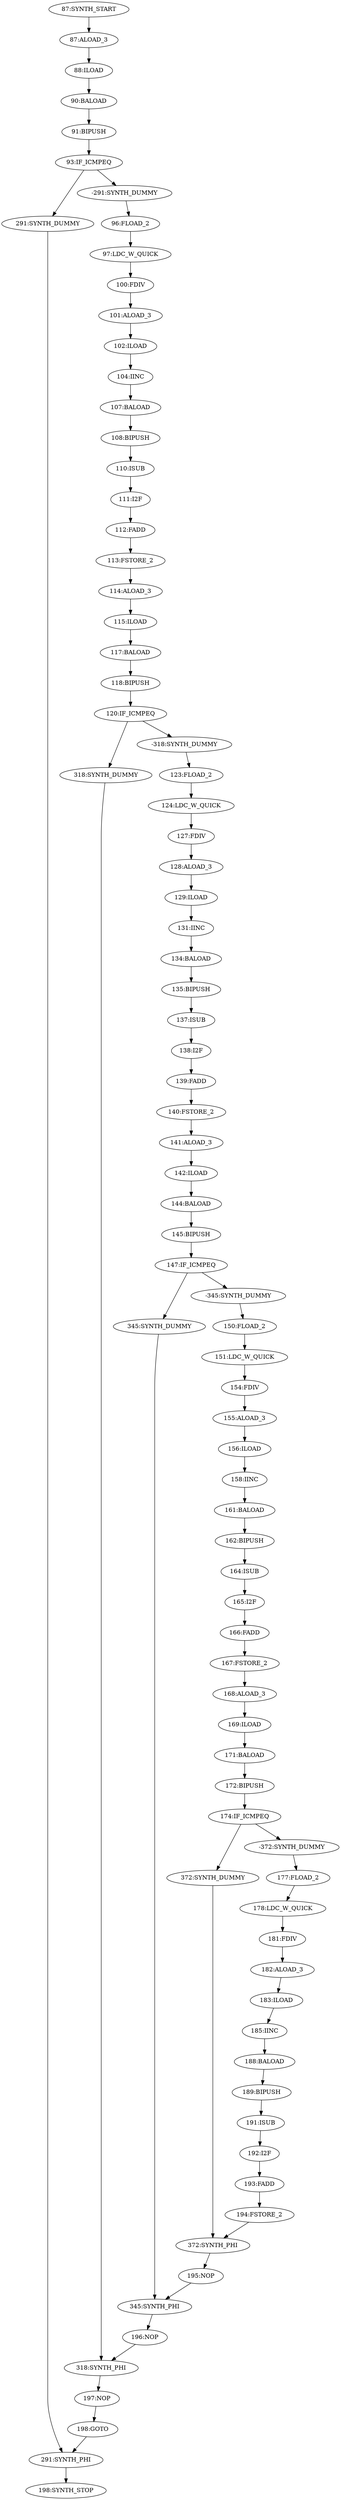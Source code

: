 digraph{
"87:SYNTH_START" -> "87:ALOAD_3";
"87:ALOAD_3" -> "88:ILOAD";
"88:ILOAD" -> "90:BALOAD";
"90:BALOAD" -> "91:BIPUSH";
"91:BIPUSH" -> "93:IF_ICMPEQ";
"93:IF_ICMPEQ" -> "291:SYNTH_DUMMY";
"93:IF_ICMPEQ" -> "-291:SYNTH_DUMMY";
"291:SYNTH_DUMMY" -> "291:SYNTH_PHI";
"-291:SYNTH_DUMMY" -> "96:FLOAD_2";
"96:FLOAD_2" -> "97:LDC_W_QUICK";
"97:LDC_W_QUICK" -> "100:FDIV";
"100:FDIV" -> "101:ALOAD_3";
"101:ALOAD_3" -> "102:ILOAD";
"102:ILOAD" -> "104:IINC";
"104:IINC" -> "107:BALOAD";
"107:BALOAD" -> "108:BIPUSH";
"108:BIPUSH" -> "110:ISUB";
"110:ISUB" -> "111:I2F";
"111:I2F" -> "112:FADD";
"112:FADD" -> "113:FSTORE_2";
"113:FSTORE_2" -> "114:ALOAD_3";
"114:ALOAD_3" -> "115:ILOAD";
"115:ILOAD" -> "117:BALOAD";
"117:BALOAD" -> "118:BIPUSH";
"118:BIPUSH" -> "120:IF_ICMPEQ";
"120:IF_ICMPEQ" -> "318:SYNTH_DUMMY";
"120:IF_ICMPEQ" -> "-318:SYNTH_DUMMY";
"318:SYNTH_DUMMY" -> "318:SYNTH_PHI";
"-318:SYNTH_DUMMY" -> "123:FLOAD_2";
"123:FLOAD_2" -> "124:LDC_W_QUICK";
"197:NOP" -> "198:GOTO";
"198:GOTO" -> "291:SYNTH_PHI";
"124:LDC_W_QUICK" -> "127:FDIV";
"127:FDIV" -> "128:ALOAD_3";
"128:ALOAD_3" -> "129:ILOAD";
"129:ILOAD" -> "131:IINC";
"131:IINC" -> "134:BALOAD";
"134:BALOAD" -> "135:BIPUSH";
"135:BIPUSH" -> "137:ISUB";
"137:ISUB" -> "138:I2F";
"138:I2F" -> "139:FADD";
"139:FADD" -> "140:FSTORE_2";
"140:FSTORE_2" -> "141:ALOAD_3";
"141:ALOAD_3" -> "142:ILOAD";
"142:ILOAD" -> "144:BALOAD";
"144:BALOAD" -> "145:BIPUSH";
"145:BIPUSH" -> "147:IF_ICMPEQ";
"147:IF_ICMPEQ" -> "345:SYNTH_DUMMY";
"147:IF_ICMPEQ" -> "-345:SYNTH_DUMMY";
"345:SYNTH_DUMMY" -> "345:SYNTH_PHI";
"-345:SYNTH_DUMMY" -> "150:FLOAD_2";
"150:FLOAD_2" -> "151:LDC_W_QUICK";
"196:NOP" -> "318:SYNTH_PHI";
"151:LDC_W_QUICK" -> "154:FDIV";
"154:FDIV" -> "155:ALOAD_3";
"155:ALOAD_3" -> "156:ILOAD";
"156:ILOAD" -> "158:IINC";
"158:IINC" -> "161:BALOAD";
"161:BALOAD" -> "162:BIPUSH";
"162:BIPUSH" -> "164:ISUB";
"164:ISUB" -> "165:I2F";
"165:I2F" -> "166:FADD";
"166:FADD" -> "167:FSTORE_2";
"167:FSTORE_2" -> "168:ALOAD_3";
"168:ALOAD_3" -> "169:ILOAD";
"169:ILOAD" -> "171:BALOAD";
"171:BALOAD" -> "172:BIPUSH";
"172:BIPUSH" -> "174:IF_ICMPEQ";
"174:IF_ICMPEQ" -> "372:SYNTH_DUMMY";
"174:IF_ICMPEQ" -> "-372:SYNTH_DUMMY";
"372:SYNTH_DUMMY" -> "372:SYNTH_PHI";
"-372:SYNTH_DUMMY" -> "177:FLOAD_2";
"177:FLOAD_2" -> "178:LDC_W_QUICK";
"195:NOP" -> "345:SYNTH_PHI";
"178:LDC_W_QUICK" -> "181:FDIV";
"181:FDIV" -> "182:ALOAD_3";
"182:ALOAD_3" -> "183:ILOAD";
"183:ILOAD" -> "185:IINC";
"185:IINC" -> "188:BALOAD";
"188:BALOAD" -> "189:BIPUSH";
"189:BIPUSH" -> "191:ISUB";
"191:ISUB" -> "192:I2F";
"192:I2F" -> "193:FADD";
"193:FADD" -> "194:FSTORE_2";
"194:FSTORE_2" -> "372:SYNTH_PHI";
"372:SYNTH_PHI" -> "195:NOP";
"345:SYNTH_PHI" -> "196:NOP";
"318:SYNTH_PHI" -> "197:NOP";
"291:SYNTH_PHI" -> "198:SYNTH_STOP";
}